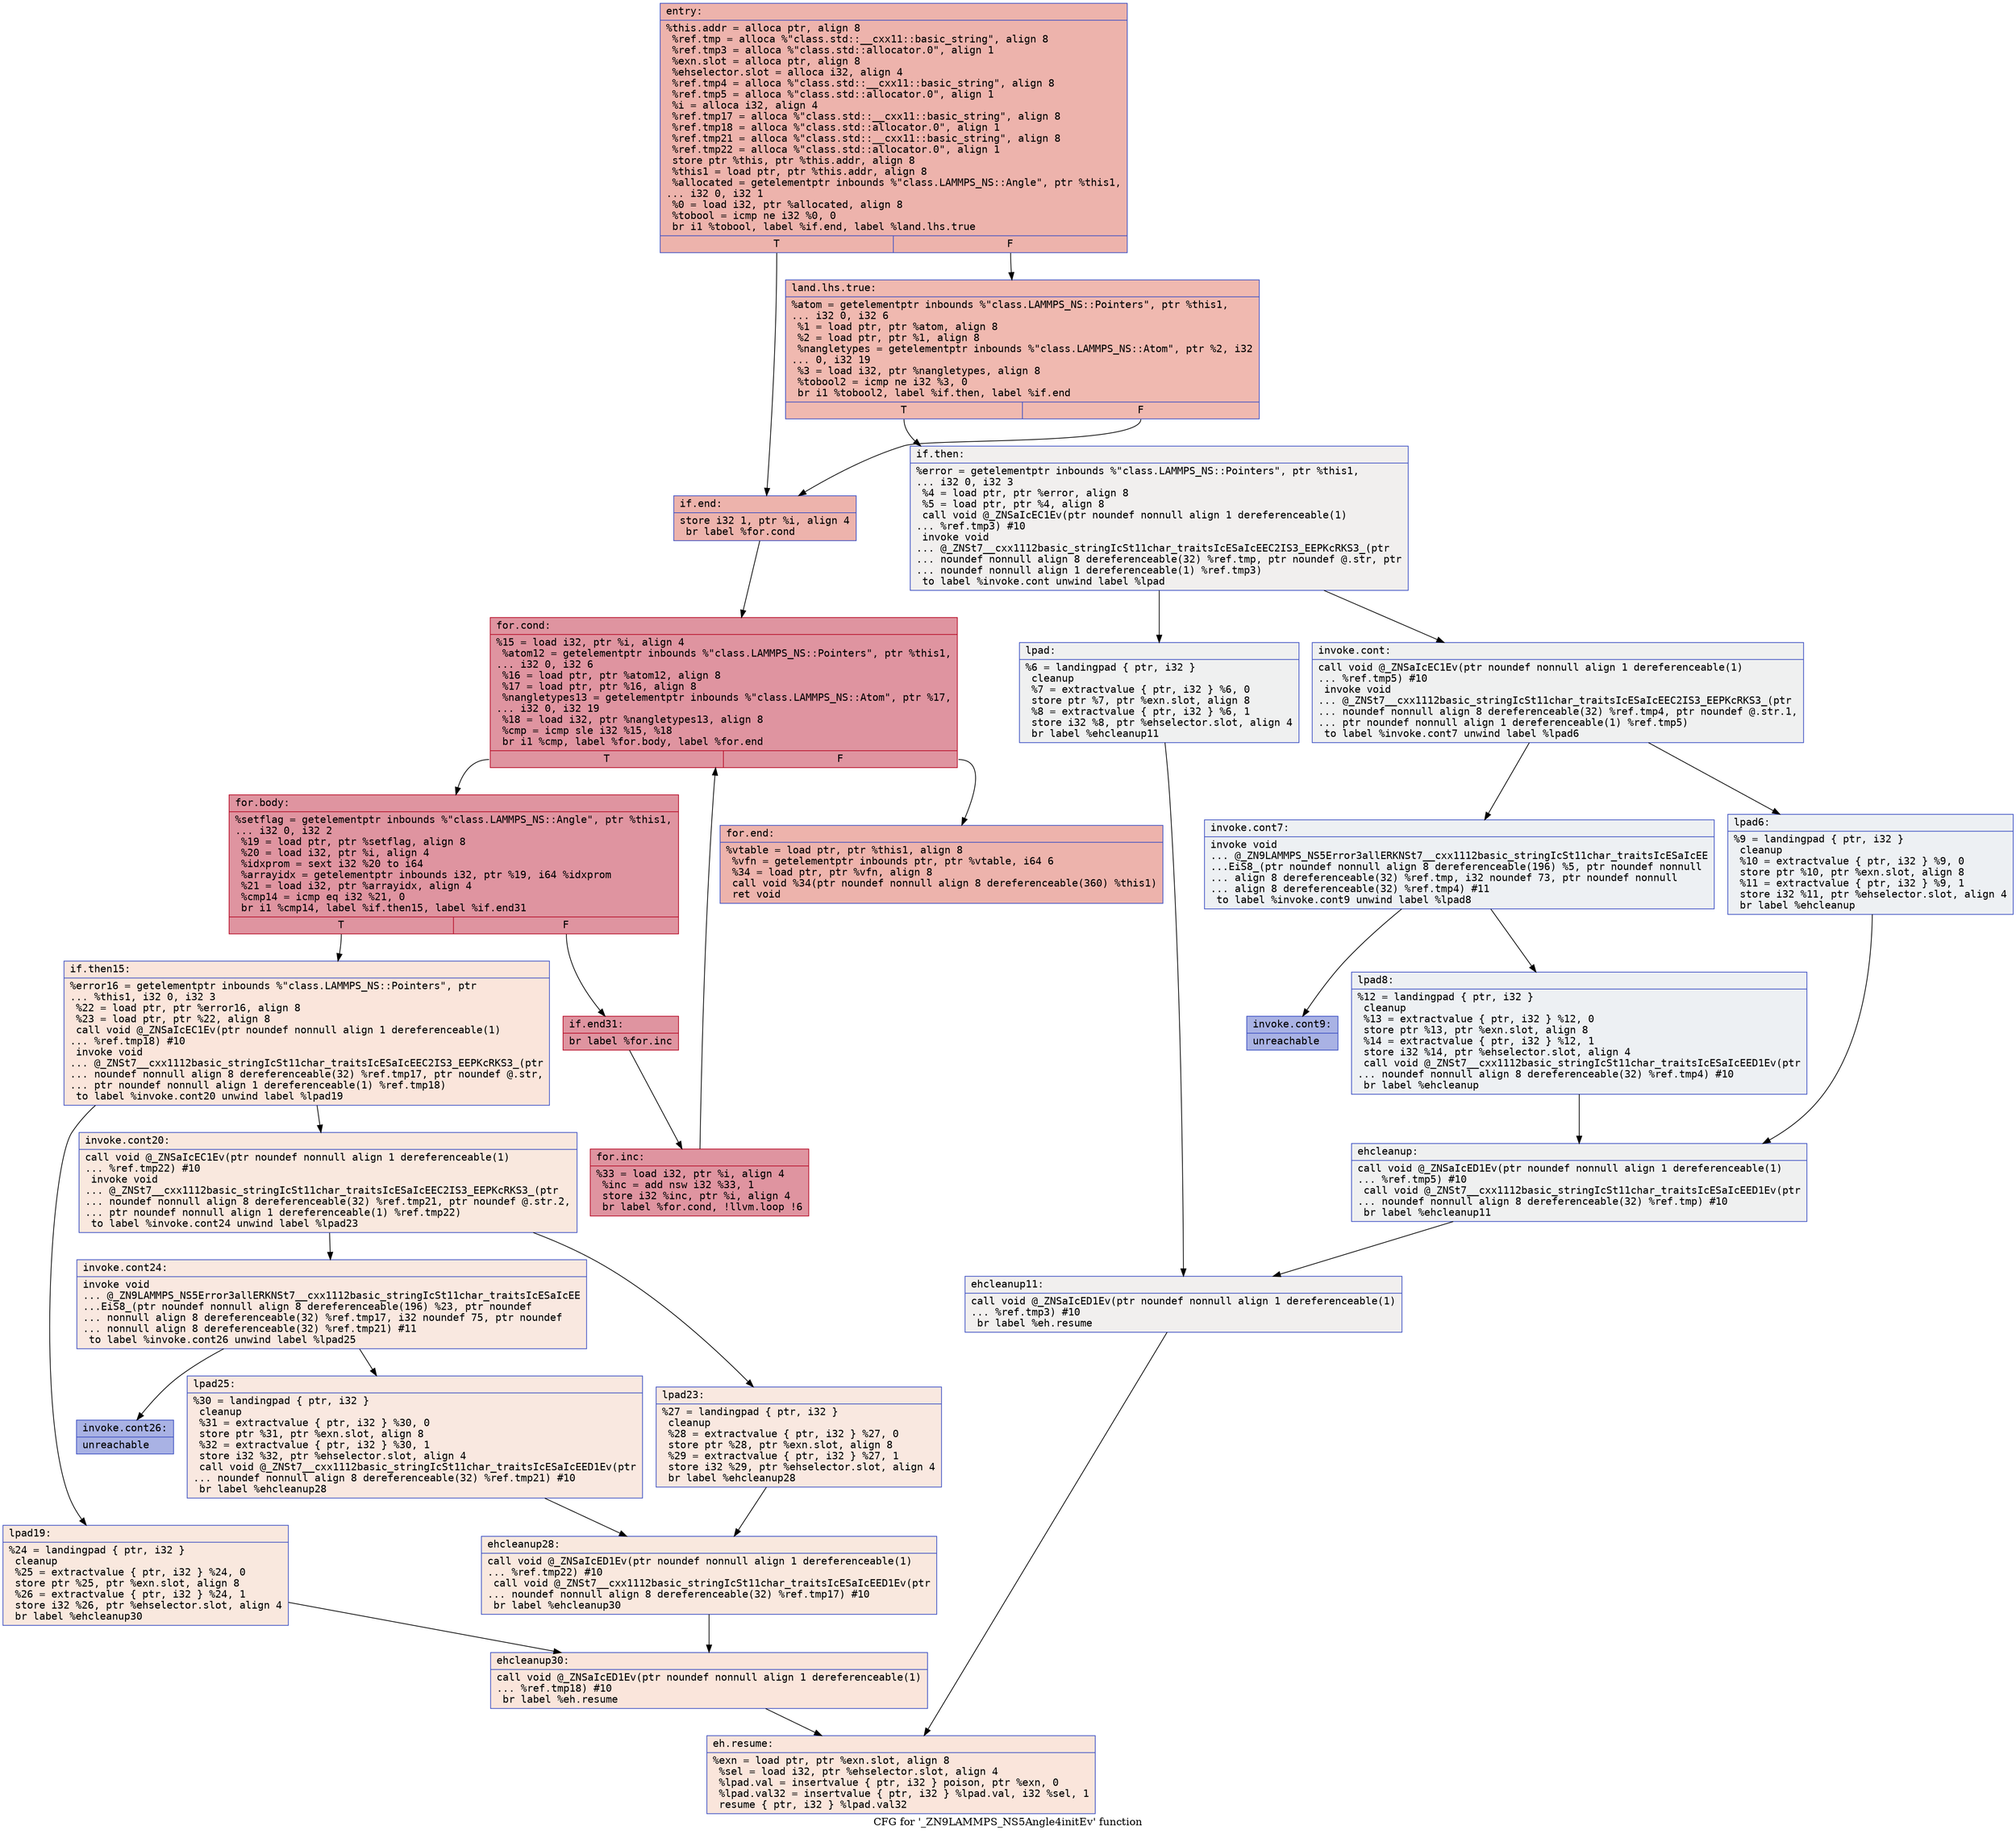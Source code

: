 digraph "CFG for '_ZN9LAMMPS_NS5Angle4initEv' function" {
	label="CFG for '_ZN9LAMMPS_NS5Angle4initEv' function";

	Node0x55b4137f6540 [shape=record,color="#3d50c3ff", style=filled, fillcolor="#d6524470" fontname="Courier",label="{entry:\l|  %this.addr = alloca ptr, align 8\l  %ref.tmp = alloca %\"class.std::__cxx11::basic_string\", align 8\l  %ref.tmp3 = alloca %\"class.std::allocator.0\", align 1\l  %exn.slot = alloca ptr, align 8\l  %ehselector.slot = alloca i32, align 4\l  %ref.tmp4 = alloca %\"class.std::__cxx11::basic_string\", align 8\l  %ref.tmp5 = alloca %\"class.std::allocator.0\", align 1\l  %i = alloca i32, align 4\l  %ref.tmp17 = alloca %\"class.std::__cxx11::basic_string\", align 8\l  %ref.tmp18 = alloca %\"class.std::allocator.0\", align 1\l  %ref.tmp21 = alloca %\"class.std::__cxx11::basic_string\", align 8\l  %ref.tmp22 = alloca %\"class.std::allocator.0\", align 1\l  store ptr %this, ptr %this.addr, align 8\l  %this1 = load ptr, ptr %this.addr, align 8\l  %allocated = getelementptr inbounds %\"class.LAMMPS_NS::Angle\", ptr %this1,\l... i32 0, i32 1\l  %0 = load i32, ptr %allocated, align 8\l  %tobool = icmp ne i32 %0, 0\l  br i1 %tobool, label %if.end, label %land.lhs.true\l|{<s0>T|<s1>F}}"];
	Node0x55b4137f6540:s0 -> Node0x55b4137f6fc0[tooltip="entry -> if.end\nProbability 62.50%" ];
	Node0x55b4137f6540:s1 -> Node0x55b4137f7030[tooltip="entry -> land.lhs.true\nProbability 37.50%" ];
	Node0x55b4137f7030 [shape=record,color="#3d50c3ff", style=filled, fillcolor="#de614d70" fontname="Courier",label="{land.lhs.true:\l|  %atom = getelementptr inbounds %\"class.LAMMPS_NS::Pointers\", ptr %this1,\l... i32 0, i32 6\l  %1 = load ptr, ptr %atom, align 8\l  %2 = load ptr, ptr %1, align 8\l  %nangletypes = getelementptr inbounds %\"class.LAMMPS_NS::Atom\", ptr %2, i32\l... 0, i32 19\l  %3 = load i32, ptr %nangletypes, align 8\l  %tobool2 = icmp ne i32 %3, 0\l  br i1 %tobool2, label %if.then, label %if.end\l|{<s0>T|<s1>F}}"];
	Node0x55b4137f7030:s0 -> Node0x55b4137f7560[tooltip="land.lhs.true -> if.then\nProbability 0.00%" ];
	Node0x55b4137f7030:s1 -> Node0x55b4137f6fc0[tooltip="land.lhs.true -> if.end\nProbability 100.00%" ];
	Node0x55b4137f7560 [shape=record,color="#3d50c3ff", style=filled, fillcolor="#e0dbd870" fontname="Courier",label="{if.then:\l|  %error = getelementptr inbounds %\"class.LAMMPS_NS::Pointers\", ptr %this1,\l... i32 0, i32 3\l  %4 = load ptr, ptr %error, align 8\l  %5 = load ptr, ptr %4, align 8\l  call void @_ZNSaIcEC1Ev(ptr noundef nonnull align 1 dereferenceable(1)\l... %ref.tmp3) #10\l  invoke void\l... @_ZNSt7__cxx1112basic_stringIcSt11char_traitsIcESaIcEEC2IS3_EEPKcRKS3_(ptr\l... noundef nonnull align 8 dereferenceable(32) %ref.tmp, ptr noundef @.str, ptr\l... noundef nonnull align 1 dereferenceable(1) %ref.tmp3)\l          to label %invoke.cont unwind label %lpad\l}"];
	Node0x55b4137f7560 -> Node0x55b4137f7ac0[tooltip="if.then -> invoke.cont\nProbability 50.00%" ];
	Node0x55b4137f7560 -> Node0x55b4137f6be0[tooltip="if.then -> lpad\nProbability 50.00%" ];
	Node0x55b4137f7ac0 [shape=record,color="#3d50c3ff", style=filled, fillcolor="#dbdcde70" fontname="Courier",label="{invoke.cont:\l|  call void @_ZNSaIcEC1Ev(ptr noundef nonnull align 1 dereferenceable(1)\l... %ref.tmp5) #10\l  invoke void\l... @_ZNSt7__cxx1112basic_stringIcSt11char_traitsIcESaIcEEC2IS3_EEPKcRKS3_(ptr\l... noundef nonnull align 8 dereferenceable(32) %ref.tmp4, ptr noundef @.str.1,\l... ptr noundef nonnull align 1 dereferenceable(1) %ref.tmp5)\l          to label %invoke.cont7 unwind label %lpad6\l}"];
	Node0x55b4137f7ac0 -> Node0x55b4137f80d0[tooltip="invoke.cont -> invoke.cont7\nProbability 50.00%" ];
	Node0x55b4137f7ac0 -> Node0x55b4137f8120[tooltip="invoke.cont -> lpad6\nProbability 50.00%" ];
	Node0x55b4137f80d0 [shape=record,color="#3d50c3ff", style=filled, fillcolor="#d6dce470" fontname="Courier",label="{invoke.cont7:\l|  invoke void\l... @_ZN9LAMMPS_NS5Error3allERKNSt7__cxx1112basic_stringIcSt11char_traitsIcESaIcEE\l...EiS8_(ptr noundef nonnull align 8 dereferenceable(196) %5, ptr noundef nonnull\l... align 8 dereferenceable(32) %ref.tmp, i32 noundef 73, ptr noundef nonnull\l... align 8 dereferenceable(32) %ref.tmp4) #11\l          to label %invoke.cont9 unwind label %lpad8\l}"];
	Node0x55b4137f80d0 -> Node0x55b4137f8080[tooltip="invoke.cont7 -> invoke.cont9\nProbability 0.00%" ];
	Node0x55b4137f80d0 -> Node0x55b4137f8360[tooltip="invoke.cont7 -> lpad8\nProbability 100.00%" ];
	Node0x55b4137f8080 [shape=record,color="#3d50c3ff", style=filled, fillcolor="#3d50c370" fontname="Courier",label="{invoke.cont9:\l|  unreachable\l}"];
	Node0x55b4137f6be0 [shape=record,color="#3d50c3ff", style=filled, fillcolor="#dbdcde70" fontname="Courier",label="{lpad:\l|  %6 = landingpad \{ ptr, i32 \}\l          cleanup\l  %7 = extractvalue \{ ptr, i32 \} %6, 0\l  store ptr %7, ptr %exn.slot, align 8\l  %8 = extractvalue \{ ptr, i32 \} %6, 1\l  store i32 %8, ptr %ehselector.slot, align 4\l  br label %ehcleanup11\l}"];
	Node0x55b4137f6be0 -> Node0x55b4137f8a00[tooltip="lpad -> ehcleanup11\nProbability 100.00%" ];
	Node0x55b4137f8120 [shape=record,color="#3d50c3ff", style=filled, fillcolor="#d6dce470" fontname="Courier",label="{lpad6:\l|  %9 = landingpad \{ ptr, i32 \}\l          cleanup\l  %10 = extractvalue \{ ptr, i32 \} %9, 0\l  store ptr %10, ptr %exn.slot, align 8\l  %11 = extractvalue \{ ptr, i32 \} %9, 1\l  store i32 %11, ptr %ehselector.slot, align 4\l  br label %ehcleanup\l}"];
	Node0x55b4137f8120 -> Node0x55b4137f8d50[tooltip="lpad6 -> ehcleanup\nProbability 100.00%" ];
	Node0x55b4137f8360 [shape=record,color="#3d50c3ff", style=filled, fillcolor="#d6dce470" fontname="Courier",label="{lpad8:\l|  %12 = landingpad \{ ptr, i32 \}\l          cleanup\l  %13 = extractvalue \{ ptr, i32 \} %12, 0\l  store ptr %13, ptr %exn.slot, align 8\l  %14 = extractvalue \{ ptr, i32 \} %12, 1\l  store i32 %14, ptr %ehselector.slot, align 4\l  call void @_ZNSt7__cxx1112basic_stringIcSt11char_traitsIcESaIcEED1Ev(ptr\l... noundef nonnull align 8 dereferenceable(32) %ref.tmp4) #10\l  br label %ehcleanup\l}"];
	Node0x55b4137f8360 -> Node0x55b4137f8d50[tooltip="lpad8 -> ehcleanup\nProbability 100.00%" ];
	Node0x55b4137f8d50 [shape=record,color="#3d50c3ff", style=filled, fillcolor="#dbdcde70" fontname="Courier",label="{ehcleanup:\l|  call void @_ZNSaIcED1Ev(ptr noundef nonnull align 1 dereferenceable(1)\l... %ref.tmp5) #10\l  call void @_ZNSt7__cxx1112basic_stringIcSt11char_traitsIcESaIcEED1Ev(ptr\l... noundef nonnull align 8 dereferenceable(32) %ref.tmp) #10\l  br label %ehcleanup11\l}"];
	Node0x55b4137f8d50 -> Node0x55b4137f8a00[tooltip="ehcleanup -> ehcleanup11\nProbability 100.00%" ];
	Node0x55b4137f8a00 [shape=record,color="#3d50c3ff", style=filled, fillcolor="#e0dbd870" fontname="Courier",label="{ehcleanup11:\l|  call void @_ZNSaIcED1Ev(ptr noundef nonnull align 1 dereferenceable(1)\l... %ref.tmp3) #10\l  br label %eh.resume\l}"];
	Node0x55b4137f8a00 -> Node0x55b4137f97b0[tooltip="ehcleanup11 -> eh.resume\nProbability 100.00%" ];
	Node0x55b4137f6fc0 [shape=record,color="#3d50c3ff", style=filled, fillcolor="#d6524470" fontname="Courier",label="{if.end:\l|  store i32 1, ptr %i, align 4\l  br label %for.cond\l}"];
	Node0x55b4137f6fc0 -> Node0x55b4137ef4c0[tooltip="if.end -> for.cond\nProbability 100.00%" ];
	Node0x55b4137ef4c0 [shape=record,color="#b70d28ff", style=filled, fillcolor="#b70d2870" fontname="Courier",label="{for.cond:\l|  %15 = load i32, ptr %i, align 4\l  %atom12 = getelementptr inbounds %\"class.LAMMPS_NS::Pointers\", ptr %this1,\l... i32 0, i32 6\l  %16 = load ptr, ptr %atom12, align 8\l  %17 = load ptr, ptr %16, align 8\l  %nangletypes13 = getelementptr inbounds %\"class.LAMMPS_NS::Atom\", ptr %17,\l... i32 0, i32 19\l  %18 = load i32, ptr %nangletypes13, align 8\l  %cmp = icmp sle i32 %15, %18\l  br i1 %cmp, label %for.body, label %for.end\l|{<s0>T|<s1>F}}"];
	Node0x55b4137ef4c0:s0 -> Node0x55b4137efa10[tooltip="for.cond -> for.body\nProbability 96.88%" ];
	Node0x55b4137ef4c0:s1 -> Node0x55b4137efa90[tooltip="for.cond -> for.end\nProbability 3.12%" ];
	Node0x55b4137efa10 [shape=record,color="#b70d28ff", style=filled, fillcolor="#b70d2870" fontname="Courier",label="{for.body:\l|  %setflag = getelementptr inbounds %\"class.LAMMPS_NS::Angle\", ptr %this1,\l... i32 0, i32 2\l  %19 = load ptr, ptr %setflag, align 8\l  %20 = load i32, ptr %i, align 4\l  %idxprom = sext i32 %20 to i64\l  %arrayidx = getelementptr inbounds i32, ptr %19, i64 %idxprom\l  %21 = load i32, ptr %arrayidx, align 4\l  %cmp14 = icmp eq i32 %21, 0\l  br i1 %cmp14, label %if.then15, label %if.end31\l|{<s0>T|<s1>F}}"];
	Node0x55b4137efa10:s0 -> Node0x55b4137f0080[tooltip="for.body -> if.then15\nProbability 0.00%" ];
	Node0x55b4137efa10:s1 -> Node0x55b4137f0100[tooltip="for.body -> if.end31\nProbability 100.00%" ];
	Node0x55b4137f0080 [shape=record,color="#3d50c3ff", style=filled, fillcolor="#f4c5ad70" fontname="Courier",label="{if.then15:\l|  %error16 = getelementptr inbounds %\"class.LAMMPS_NS::Pointers\", ptr\l... %this1, i32 0, i32 3\l  %22 = load ptr, ptr %error16, align 8\l  %23 = load ptr, ptr %22, align 8\l  call void @_ZNSaIcEC1Ev(ptr noundef nonnull align 1 dereferenceable(1)\l... %ref.tmp18) #10\l  invoke void\l... @_ZNSt7__cxx1112basic_stringIcSt11char_traitsIcESaIcEEC2IS3_EEPKcRKS3_(ptr\l... noundef nonnull align 8 dereferenceable(32) %ref.tmp17, ptr noundef @.str,\l... ptr noundef nonnull align 1 dereferenceable(1) %ref.tmp18)\l          to label %invoke.cont20 unwind label %lpad19\l}"];
	Node0x55b4137f0080 -> Node0x55b4137fba70[tooltip="if.then15 -> invoke.cont20\nProbability 50.00%" ];
	Node0x55b4137f0080 -> Node0x55b4137fbac0[tooltip="if.then15 -> lpad19\nProbability 50.00%" ];
	Node0x55b4137fba70 [shape=record,color="#3d50c3ff", style=filled, fillcolor="#f2cab570" fontname="Courier",label="{invoke.cont20:\l|  call void @_ZNSaIcEC1Ev(ptr noundef nonnull align 1 dereferenceable(1)\l... %ref.tmp22) #10\l  invoke void\l... @_ZNSt7__cxx1112basic_stringIcSt11char_traitsIcESaIcEEC2IS3_EEPKcRKS3_(ptr\l... noundef nonnull align 8 dereferenceable(32) %ref.tmp21, ptr noundef @.str.2,\l... ptr noundef nonnull align 1 dereferenceable(1) %ref.tmp22)\l          to label %invoke.cont24 unwind label %lpad23\l}"];
	Node0x55b4137fba70 -> Node0x55b4137fbd20[tooltip="invoke.cont20 -> invoke.cont24\nProbability 50.00%" ];
	Node0x55b4137fba70 -> Node0x55b4137fc390[tooltip="invoke.cont20 -> lpad23\nProbability 50.00%" ];
	Node0x55b4137fbd20 [shape=record,color="#3d50c3ff", style=filled, fillcolor="#f1ccb870" fontname="Courier",label="{invoke.cont24:\l|  invoke void\l... @_ZN9LAMMPS_NS5Error3allERKNSt7__cxx1112basic_stringIcSt11char_traitsIcESaIcEE\l...EiS8_(ptr noundef nonnull align 8 dereferenceable(196) %23, ptr noundef\l... nonnull align 8 dereferenceable(32) %ref.tmp17, i32 noundef 75, ptr noundef\l... nonnull align 8 dereferenceable(32) %ref.tmp21) #11\l          to label %invoke.cont26 unwind label %lpad25\l}"];
	Node0x55b4137fbd20 -> Node0x55b4137fbcd0[tooltip="invoke.cont24 -> invoke.cont26\nProbability 0.00%" ];
	Node0x55b4137fbd20 -> Node0x55b4137fc6b0[tooltip="invoke.cont24 -> lpad25\nProbability 100.00%" ];
	Node0x55b4137fbcd0 [shape=record,color="#3d50c3ff", style=filled, fillcolor="#3d50c370" fontname="Courier",label="{invoke.cont26:\l|  unreachable\l}"];
	Node0x55b4137fbac0 [shape=record,color="#3d50c3ff", style=filled, fillcolor="#f2cab570" fontname="Courier",label="{lpad19:\l|  %24 = landingpad \{ ptr, i32 \}\l          cleanup\l  %25 = extractvalue \{ ptr, i32 \} %24, 0\l  store ptr %25, ptr %exn.slot, align 8\l  %26 = extractvalue \{ ptr, i32 \} %24, 1\l  store i32 %26, ptr %ehselector.slot, align 4\l  br label %ehcleanup30\l}"];
	Node0x55b4137fbac0 -> Node0x55b4137fcc70[tooltip="lpad19 -> ehcleanup30\nProbability 100.00%" ];
	Node0x55b4137fc390 [shape=record,color="#3d50c3ff", style=filled, fillcolor="#f1ccb870" fontname="Courier",label="{lpad23:\l|  %27 = landingpad \{ ptr, i32 \}\l          cleanup\l  %28 = extractvalue \{ ptr, i32 \} %27, 0\l  store ptr %28, ptr %exn.slot, align 8\l  %29 = extractvalue \{ ptr, i32 \} %27, 1\l  store i32 %29, ptr %ehselector.slot, align 4\l  br label %ehcleanup28\l}"];
	Node0x55b4137fc390 -> Node0x55b4137fcfc0[tooltip="lpad23 -> ehcleanup28\nProbability 100.00%" ];
	Node0x55b4137fc6b0 [shape=record,color="#3d50c3ff", style=filled, fillcolor="#f1ccb870" fontname="Courier",label="{lpad25:\l|  %30 = landingpad \{ ptr, i32 \}\l          cleanup\l  %31 = extractvalue \{ ptr, i32 \} %30, 0\l  store ptr %31, ptr %exn.slot, align 8\l  %32 = extractvalue \{ ptr, i32 \} %30, 1\l  store i32 %32, ptr %ehselector.slot, align 4\l  call void @_ZNSt7__cxx1112basic_stringIcSt11char_traitsIcESaIcEED1Ev(ptr\l... noundef nonnull align 8 dereferenceable(32) %ref.tmp21) #10\l  br label %ehcleanup28\l}"];
	Node0x55b4137fc6b0 -> Node0x55b4137fcfc0[tooltip="lpad25 -> ehcleanup28\nProbability 100.00%" ];
	Node0x55b4137fcfc0 [shape=record,color="#3d50c3ff", style=filled, fillcolor="#f2cab570" fontname="Courier",label="{ehcleanup28:\l|  call void @_ZNSaIcED1Ev(ptr noundef nonnull align 1 dereferenceable(1)\l... %ref.tmp22) #10\l  call void @_ZNSt7__cxx1112basic_stringIcSt11char_traitsIcESaIcEED1Ev(ptr\l... noundef nonnull align 8 dereferenceable(32) %ref.tmp17) #10\l  br label %ehcleanup30\l}"];
	Node0x55b4137fcfc0 -> Node0x55b4137fcc70[tooltip="ehcleanup28 -> ehcleanup30\nProbability 100.00%" ];
	Node0x55b4137fcc70 [shape=record,color="#3d50c3ff", style=filled, fillcolor="#f4c5ad70" fontname="Courier",label="{ehcleanup30:\l|  call void @_ZNSaIcED1Ev(ptr noundef nonnull align 1 dereferenceable(1)\l... %ref.tmp18) #10\l  br label %eh.resume\l}"];
	Node0x55b4137fcc70 -> Node0x55b4137f97b0[tooltip="ehcleanup30 -> eh.resume\nProbability 100.00%" ];
	Node0x55b4137f0100 [shape=record,color="#b70d28ff", style=filled, fillcolor="#b70d2870" fontname="Courier",label="{if.end31:\l|  br label %for.inc\l}"];
	Node0x55b4137f0100 -> Node0x55b4137fd8e0[tooltip="if.end31 -> for.inc\nProbability 100.00%" ];
	Node0x55b4137fd8e0 [shape=record,color="#b70d28ff", style=filled, fillcolor="#b70d2870" fontname="Courier",label="{for.inc:\l|  %33 = load i32, ptr %i, align 4\l  %inc = add nsw i32 %33, 1\l  store i32 %inc, ptr %i, align 4\l  br label %for.cond, !llvm.loop !6\l}"];
	Node0x55b4137fd8e0 -> Node0x55b4137ef4c0[tooltip="for.inc -> for.cond\nProbability 100.00%" ];
	Node0x55b4137efa90 [shape=record,color="#3d50c3ff", style=filled, fillcolor="#d6524470" fontname="Courier",label="{for.end:\l|  %vtable = load ptr, ptr %this1, align 8\l  %vfn = getelementptr inbounds ptr, ptr %vtable, i64 6\l  %34 = load ptr, ptr %vfn, align 8\l  call void %34(ptr noundef nonnull align 8 dereferenceable(360) %this1)\l  ret void\l}"];
	Node0x55b4137f97b0 [shape=record,color="#3d50c3ff", style=filled, fillcolor="#f4c5ad70" fontname="Courier",label="{eh.resume:\l|  %exn = load ptr, ptr %exn.slot, align 8\l  %sel = load i32, ptr %ehselector.slot, align 4\l  %lpad.val = insertvalue \{ ptr, i32 \} poison, ptr %exn, 0\l  %lpad.val32 = insertvalue \{ ptr, i32 \} %lpad.val, i32 %sel, 1\l  resume \{ ptr, i32 \} %lpad.val32\l}"];
}
